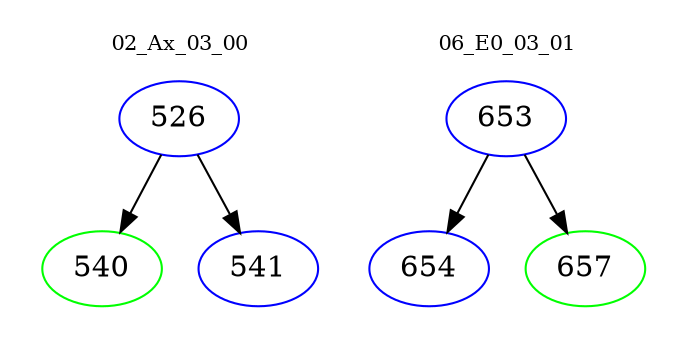 digraph{
subgraph cluster_0 {
color = white
label = "02_Ax_03_00";
fontsize=10;
T0_526 [label="526", color="blue"]
T0_526 -> T0_540 [color="black"]
T0_540 [label="540", color="green"]
T0_526 -> T0_541 [color="black"]
T0_541 [label="541", color="blue"]
}
subgraph cluster_1 {
color = white
label = "06_E0_03_01";
fontsize=10;
T1_653 [label="653", color="blue"]
T1_653 -> T1_654 [color="black"]
T1_654 [label="654", color="blue"]
T1_653 -> T1_657 [color="black"]
T1_657 [label="657", color="green"]
}
}
